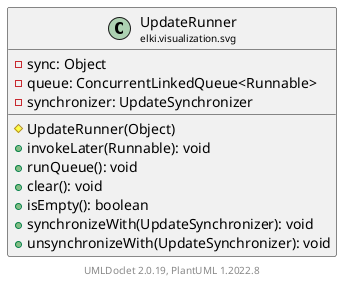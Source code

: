 @startuml
    remove .*\.(Instance|Par|Parameterizer|Factory)$
    set namespaceSeparator none
    hide empty fields
    hide empty methods

    class "<size:14>UpdateRunner\n<size:10>elki.visualization.svg" as elki.visualization.svg.UpdateRunner [[UpdateRunner.html]] {
        -sync: Object
        -queue: ConcurrentLinkedQueue<Runnable>
        -synchronizer: UpdateSynchronizer
        #UpdateRunner(Object)
        +invokeLater(Runnable): void
        +runQueue(): void
        +clear(): void
        +isEmpty(): boolean
        +synchronizeWith(UpdateSynchronizer): void
        +unsynchronizeWith(UpdateSynchronizer): void
    }

    center footer UMLDoclet 2.0.19, PlantUML 1.2022.8
@enduml

